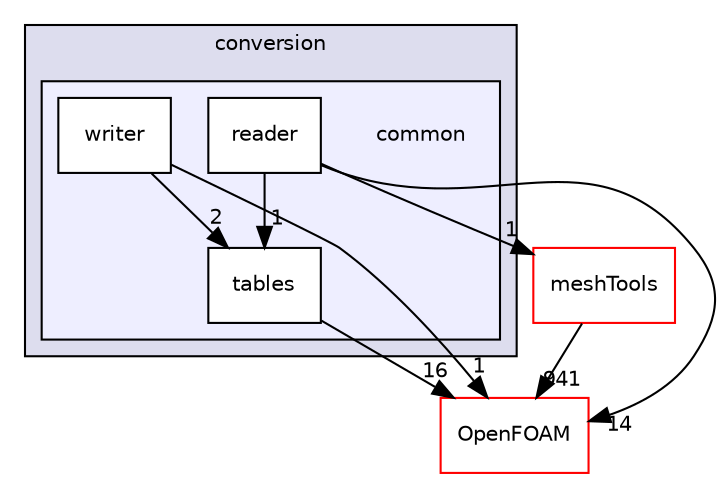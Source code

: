 digraph "src/conversion/common" {
  bgcolor=transparent;
  compound=true
  node [ fontsize="10", fontname="Helvetica"];
  edge [ labelfontsize="10", labelfontname="Helvetica"];
  subgraph clusterdir_22e3beccf9f956a3c7bfcabae9a0dde0 {
    graph [ bgcolor="#ddddee", pencolor="black", label="conversion" fontname="Helvetica", fontsize="10", URL="dir_22e3beccf9f956a3c7bfcabae9a0dde0.html"]
  subgraph clusterdir_888485a4ca6b3c01fe64b25e5a2b5171 {
    graph [ bgcolor="#eeeeff", pencolor="black", label="" URL="dir_888485a4ca6b3c01fe64b25e5a2b5171.html"];
    dir_888485a4ca6b3c01fe64b25e5a2b5171 [shape=plaintext label="common"];
    dir_1a890ee156d9acd42292910ef9443e86 [shape=box label="reader" color="black" fillcolor="white" style="filled" URL="dir_1a890ee156d9acd42292910ef9443e86.html"];
    dir_850af7f0e5536960c9d878c896dc463c [shape=box label="tables" color="black" fillcolor="white" style="filled" URL="dir_850af7f0e5536960c9d878c896dc463c.html"];
    dir_2494c0dbcf5a011da7bec26b49831e12 [shape=box label="writer" color="black" fillcolor="white" style="filled" URL="dir_2494c0dbcf5a011da7bec26b49831e12.html"];
  }
  }
  dir_ae30ad0bef50cf391b24c614251bb9fd [shape=box label="meshTools" color="red" URL="dir_ae30ad0bef50cf391b24c614251bb9fd.html"];
  dir_c5473ff19b20e6ec4dfe5c310b3778a8 [shape=box label="OpenFOAM" color="red" URL="dir_c5473ff19b20e6ec4dfe5c310b3778a8.html"];
  dir_2494c0dbcf5a011da7bec26b49831e12->dir_850af7f0e5536960c9d878c896dc463c [headlabel="2", labeldistance=1.5 headhref="dir_000554_000553.html"];
  dir_2494c0dbcf5a011da7bec26b49831e12->dir_c5473ff19b20e6ec4dfe5c310b3778a8 [headlabel="1", labeldistance=1.5 headhref="dir_000554_002151.html"];
  dir_ae30ad0bef50cf391b24c614251bb9fd->dir_c5473ff19b20e6ec4dfe5c310b3778a8 [headlabel="941", labeldistance=1.5 headhref="dir_001949_002151.html"];
  dir_850af7f0e5536960c9d878c896dc463c->dir_c5473ff19b20e6ec4dfe5c310b3778a8 [headlabel="16", labeldistance=1.5 headhref="dir_000553_002151.html"];
  dir_1a890ee156d9acd42292910ef9443e86->dir_ae30ad0bef50cf391b24c614251bb9fd [headlabel="1", labeldistance=1.5 headhref="dir_000552_001949.html"];
  dir_1a890ee156d9acd42292910ef9443e86->dir_850af7f0e5536960c9d878c896dc463c [headlabel="1", labeldistance=1.5 headhref="dir_000552_000553.html"];
  dir_1a890ee156d9acd42292910ef9443e86->dir_c5473ff19b20e6ec4dfe5c310b3778a8 [headlabel="14", labeldistance=1.5 headhref="dir_000552_002151.html"];
}
